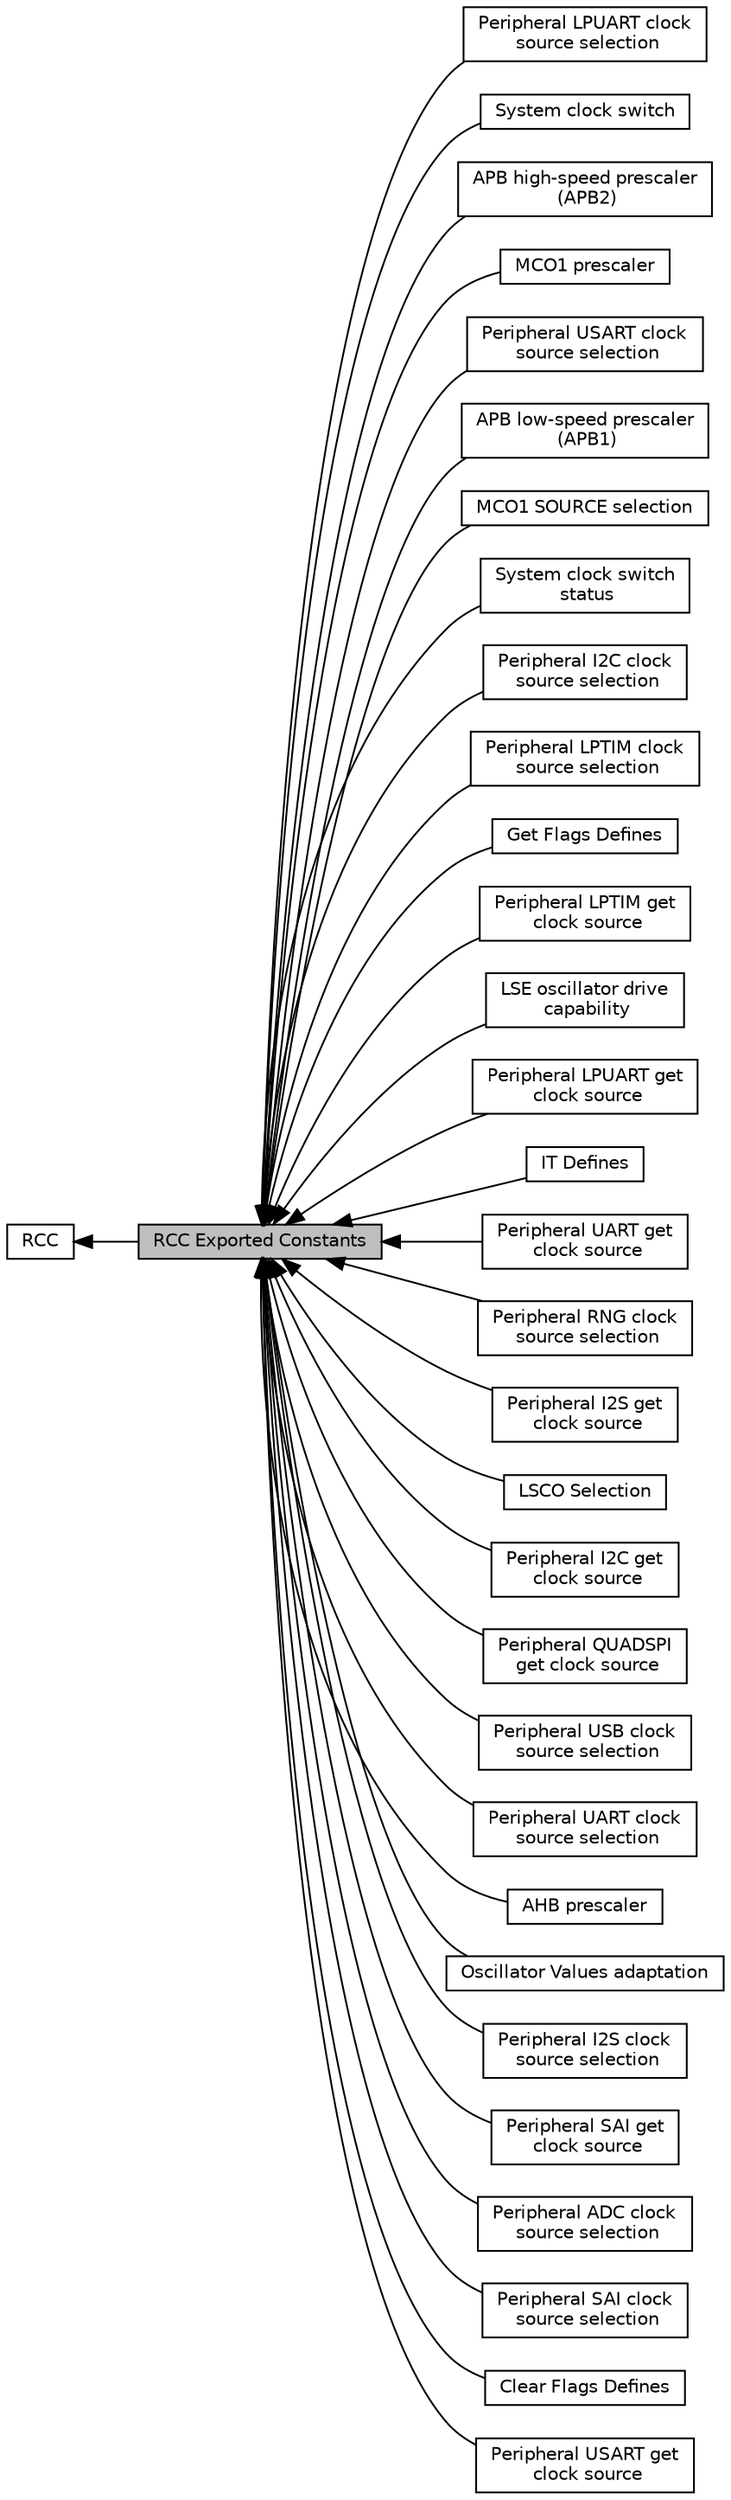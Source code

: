 digraph "RCC Exported Constants"
{
  edge [fontname="Helvetica",fontsize="10",labelfontname="Helvetica",labelfontsize="10"];
  node [fontname="Helvetica",fontsize="10",shape=box];
  rankdir=LR;
  Node18 [label="Peripheral LPUART clock\l source selection",height=0.2,width=0.4,color="black", fillcolor="white", style="filled",URL="$group__RCC__LL__EC__LPUART1__CLKSOURCE.html",tooltip=" "];
  Node9 [label="System clock switch",height=0.2,width=0.4,color="black", fillcolor="white", style="filled",URL="$group__RCC__LL__EC__SYS__CLKSOURCE.html",tooltip=" "];
  Node13 [label="APB high-speed prescaler\l (APB2)",height=0.2,width=0.4,color="black", fillcolor="white", style="filled",URL="$group__RCC__LL__EC__APB2__DIV.html",tooltip=" "];
  Node15 [label="MCO1 prescaler",height=0.2,width=0.4,color="black", fillcolor="white", style="filled",URL="$group__RCC__LL__EC__MCO1__DIV.html",tooltip=" "];
  Node16 [label="Peripheral USART clock\l source selection",height=0.2,width=0.4,color="black", fillcolor="white", style="filled",URL="$group__RCC__LL__EC__USARTx__CLKSOURCE.html",tooltip=" "];
  Node12 [label="APB low-speed prescaler\l (APB1)",height=0.2,width=0.4,color="black", fillcolor="white", style="filled",URL="$group__RCC__LL__EC__APB1__DIV.html",tooltip=" "];
  Node14 [label="MCO1 SOURCE selection",height=0.2,width=0.4,color="black", fillcolor="white", style="filled",URL="$group__RCC__LL__EC__MCO1SOURCE.html",tooltip=" "];
  Node10 [label="System clock switch\l status",height=0.2,width=0.4,color="black", fillcolor="white", style="filled",URL="$group__RCC__LL__EC__SYS__CLKSOURCE__STATUS.html",tooltip=" "];
  Node19 [label="Peripheral I2C clock\l source selection",height=0.2,width=0.4,color="black", fillcolor="white", style="filled",URL="$group__RCC__LL__EC__I2Cx__CLKSOURCE.html",tooltip=" "];
  Node20 [label="Peripheral LPTIM clock\l source selection",height=0.2,width=0.4,color="black", fillcolor="white", style="filled",URL="$group__RCC__LL__EC__LPTIM1__CLKSOURCE.html",tooltip=" "];
  Node5 [label="Get Flags Defines",height=0.2,width=0.4,color="black", fillcolor="white", style="filled",URL="$group__RCC__LL__EC__GET__FLAG.html",tooltip="Flags defines which can be used with LL_RCC_ReadReg function."];
  Node31 [label="Peripheral LPTIM get\l clock source",height=0.2,width=0.4,color="black", fillcolor="white", style="filled",URL="$group__RCC__LL__EC__LPTIM1.html",tooltip=" "];
  Node7 [label="LSE oscillator drive\l capability",height=0.2,width=0.4,color="black", fillcolor="white", style="filled",URL="$group__RCC__LL__EC__LSEDRIVE.html",tooltip=" "];
  Node2 [label="RCC",height=0.2,width=0.4,color="black", fillcolor="white", style="filled",URL="$group__RCC__LL.html",tooltip=" "];
  Node29 [label="Peripheral LPUART get\l clock source",height=0.2,width=0.4,color="black", fillcolor="white", style="filled",URL="$group__RCC__LL__EC__LPUART1.html",tooltip=" "];
  Node6 [label="IT Defines",height=0.2,width=0.4,color="black", fillcolor="white", style="filled",URL="$group__RCC__LL__EC__IT.html",tooltip="IT defines which can be used with LL_RCC_ReadReg and LL_RCC_WriteReg functions."];
  Node28 [label="Peripheral UART get\l clock source",height=0.2,width=0.4,color="black", fillcolor="white", style="filled",URL="$group__RCC__LL__EC__UARTx.html",tooltip=" "];
  Node23 [label="Peripheral RNG clock\l source selection",height=0.2,width=0.4,color="black", fillcolor="white", style="filled",URL="$group__RCC__LL__EC__RNG__CLKSOURCE.html",tooltip=" "];
  Node33 [label="Peripheral I2S get\l clock source",height=0.2,width=0.4,color="black", fillcolor="white", style="filled",URL="$group__RCC__LL__EC__I2S.html",tooltip=" "];
  Node8 [label="LSCO Selection",height=0.2,width=0.4,color="black", fillcolor="white", style="filled",URL="$group__RCC__LL__EC__LSCO__CLKSOURCE.html",tooltip=" "];
  Node30 [label="Peripheral I2C get\l clock source",height=0.2,width=0.4,color="black", fillcolor="white", style="filled",URL="$group__RCC__LL__EC__I2C1.html",tooltip=" "];
  Node26 [label="Peripheral QUADSPI\l get clock source",height=0.2,width=0.4,color="black", fillcolor="white", style="filled",URL="$group__RCC__LL__EC__QUADSPI.html",tooltip=" "];
  Node1 [label="RCC Exported Constants",height=0.2,width=0.4,color="black", fillcolor="grey75", style="filled", fontcolor="black",tooltip=" "];
  Node24 [label="Peripheral USB clock\l source selection",height=0.2,width=0.4,color="black", fillcolor="white", style="filled",URL="$group__RCC__LL__EC__USB__CLKSOURCE.html",tooltip=" "];
  Node17 [label="Peripheral UART clock\l source selection",height=0.2,width=0.4,color="black", fillcolor="white", style="filled",URL="$group__RCC__LL__EC__UARTx__CLKSOURCE.html",tooltip=" "];
  Node11 [label="AHB prescaler",height=0.2,width=0.4,color="black", fillcolor="white", style="filled",URL="$group__RCC__LL__EC__SYSCLK__DIV.html",tooltip=" "];
  Node3 [label="Oscillator Values adaptation",height=0.2,width=0.4,color="black", fillcolor="white", style="filled",URL="$group__RCC__LL__EC__OSC__VALUES.html",tooltip="Defines used to adapt values of different oscillators."];
  Node22 [label="Peripheral I2S clock\l source selection",height=0.2,width=0.4,color="black", fillcolor="white", style="filled",URL="$group__RCC__LL__EC__I2S__CLKSOURCE.html",tooltip=" "];
  Node32 [label="Peripheral SAI get\l clock source",height=0.2,width=0.4,color="black", fillcolor="white", style="filled",URL="$group__RCC__LL__EC__SAI1.html",tooltip=" "];
  Node25 [label="Peripheral ADC clock\l source selection",height=0.2,width=0.4,color="black", fillcolor="white", style="filled",URL="$group__RCC__LL__EC__ADC__CLKSOURCE.html",tooltip=" "];
  Node21 [label="Peripheral SAI clock\l source selection",height=0.2,width=0.4,color="black", fillcolor="white", style="filled",URL="$group__RCC__LL__EC__SAI1__CLKSOURCE.html",tooltip=" "];
  Node4 [label="Clear Flags Defines",height=0.2,width=0.4,color="black", fillcolor="white", style="filled",URL="$group__RCC__LL__EC__CLEAR__FLAG.html",tooltip="Flags defines which can be used with LL_RCC_WriteReg function."];
  Node27 [label="Peripheral USART get\l clock source",height=0.2,width=0.4,color="black", fillcolor="white", style="filled",URL="$group__RCC__LL__EC__USARTx.html",tooltip=" "];
  Node2->Node1 [shape=plaintext, dir="back", style="solid"];
  Node1->Node3 [shape=plaintext, dir="back", style="solid"];
  Node1->Node4 [shape=plaintext, dir="back", style="solid"];
  Node1->Node5 [shape=plaintext, dir="back", style="solid"];
  Node1->Node6 [shape=plaintext, dir="back", style="solid"];
  Node1->Node7 [shape=plaintext, dir="back", style="solid"];
  Node1->Node8 [shape=plaintext, dir="back", style="solid"];
  Node1->Node9 [shape=plaintext, dir="back", style="solid"];
  Node1->Node10 [shape=plaintext, dir="back", style="solid"];
  Node1->Node11 [shape=plaintext, dir="back", style="solid"];
  Node1->Node12 [shape=plaintext, dir="back", style="solid"];
  Node1->Node13 [shape=plaintext, dir="back", style="solid"];
  Node1->Node14 [shape=plaintext, dir="back", style="solid"];
  Node1->Node15 [shape=plaintext, dir="back", style="solid"];
  Node1->Node16 [shape=plaintext, dir="back", style="solid"];
  Node1->Node17 [shape=plaintext, dir="back", style="solid"];
  Node1->Node18 [shape=plaintext, dir="back", style="solid"];
  Node1->Node19 [shape=plaintext, dir="back", style="solid"];
  Node1->Node20 [shape=plaintext, dir="back", style="solid"];
  Node1->Node21 [shape=plaintext, dir="back", style="solid"];
  Node1->Node22 [shape=plaintext, dir="back", style="solid"];
  Node1->Node23 [shape=plaintext, dir="back", style="solid"];
  Node1->Node24 [shape=plaintext, dir="back", style="solid"];
  Node1->Node25 [shape=plaintext, dir="back", style="solid"];
  Node1->Node26 [shape=plaintext, dir="back", style="solid"];
  Node1->Node27 [shape=plaintext, dir="back", style="solid"];
  Node1->Node28 [shape=plaintext, dir="back", style="solid"];
  Node1->Node29 [shape=plaintext, dir="back", style="solid"];
  Node1->Node30 [shape=plaintext, dir="back", style="solid"];
  Node1->Node31 [shape=plaintext, dir="back", style="solid"];
  Node1->Node32 [shape=plaintext, dir="back", style="solid"];
  Node1->Node33 [shape=plaintext, dir="back", style="solid"];
}
